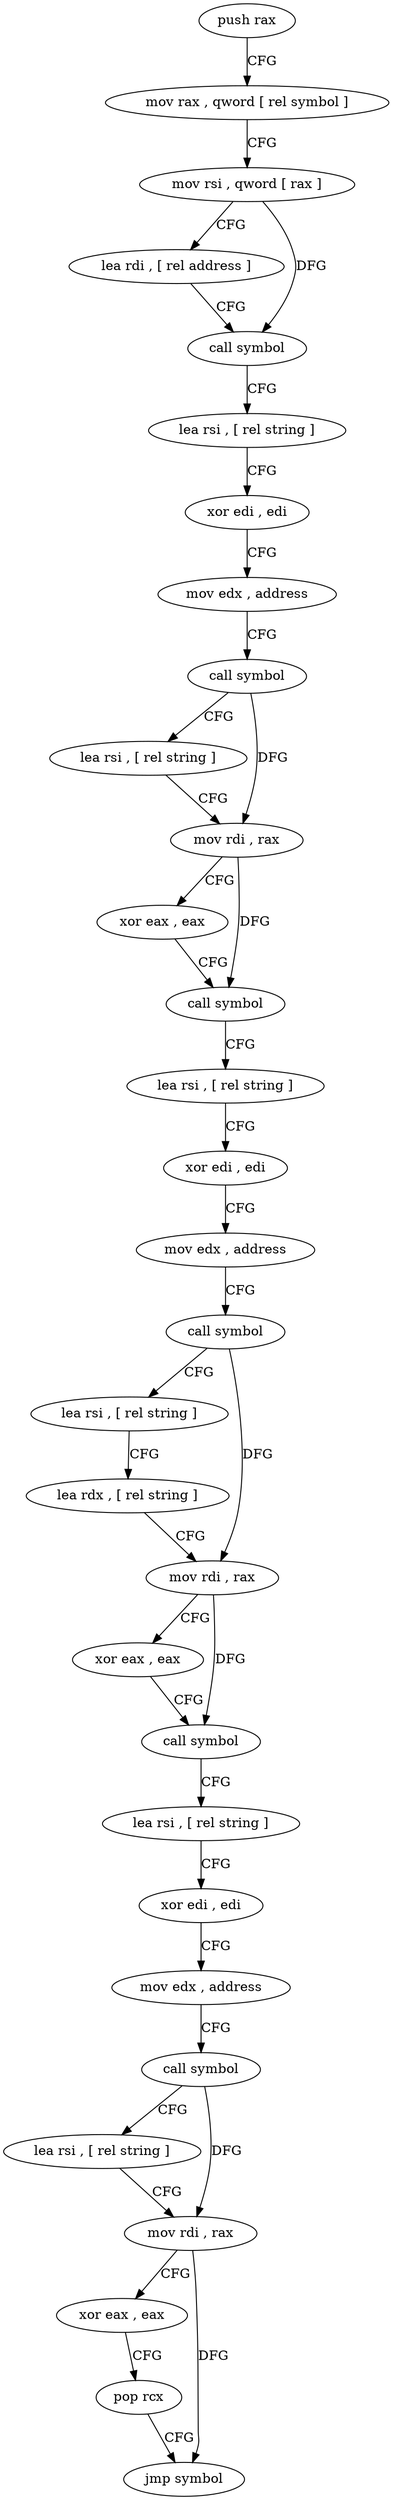 digraph "func" {
"259120" [label = "push rax" ]
"259121" [label = "mov rax , qword [ rel symbol ]" ]
"259128" [label = "mov rsi , qword [ rax ]" ]
"259131" [label = "lea rdi , [ rel address ]" ]
"259138" [label = "call symbol" ]
"259143" [label = "lea rsi , [ rel string ]" ]
"259150" [label = "xor edi , edi" ]
"259152" [label = "mov edx , address" ]
"259157" [label = "call symbol" ]
"259162" [label = "lea rsi , [ rel string ]" ]
"259169" [label = "mov rdi , rax" ]
"259172" [label = "xor eax , eax" ]
"259174" [label = "call symbol" ]
"259179" [label = "lea rsi , [ rel string ]" ]
"259186" [label = "xor edi , edi" ]
"259188" [label = "mov edx , address" ]
"259193" [label = "call symbol" ]
"259198" [label = "lea rsi , [ rel string ]" ]
"259205" [label = "lea rdx , [ rel string ]" ]
"259212" [label = "mov rdi , rax" ]
"259215" [label = "xor eax , eax" ]
"259217" [label = "call symbol" ]
"259222" [label = "lea rsi , [ rel string ]" ]
"259229" [label = "xor edi , edi" ]
"259231" [label = "mov edx , address" ]
"259236" [label = "call symbol" ]
"259241" [label = "lea rsi , [ rel string ]" ]
"259248" [label = "mov rdi , rax" ]
"259251" [label = "xor eax , eax" ]
"259253" [label = "pop rcx" ]
"259254" [label = "jmp symbol" ]
"259120" -> "259121" [ label = "CFG" ]
"259121" -> "259128" [ label = "CFG" ]
"259128" -> "259131" [ label = "CFG" ]
"259128" -> "259138" [ label = "DFG" ]
"259131" -> "259138" [ label = "CFG" ]
"259138" -> "259143" [ label = "CFG" ]
"259143" -> "259150" [ label = "CFG" ]
"259150" -> "259152" [ label = "CFG" ]
"259152" -> "259157" [ label = "CFG" ]
"259157" -> "259162" [ label = "CFG" ]
"259157" -> "259169" [ label = "DFG" ]
"259162" -> "259169" [ label = "CFG" ]
"259169" -> "259172" [ label = "CFG" ]
"259169" -> "259174" [ label = "DFG" ]
"259172" -> "259174" [ label = "CFG" ]
"259174" -> "259179" [ label = "CFG" ]
"259179" -> "259186" [ label = "CFG" ]
"259186" -> "259188" [ label = "CFG" ]
"259188" -> "259193" [ label = "CFG" ]
"259193" -> "259198" [ label = "CFG" ]
"259193" -> "259212" [ label = "DFG" ]
"259198" -> "259205" [ label = "CFG" ]
"259205" -> "259212" [ label = "CFG" ]
"259212" -> "259215" [ label = "CFG" ]
"259212" -> "259217" [ label = "DFG" ]
"259215" -> "259217" [ label = "CFG" ]
"259217" -> "259222" [ label = "CFG" ]
"259222" -> "259229" [ label = "CFG" ]
"259229" -> "259231" [ label = "CFG" ]
"259231" -> "259236" [ label = "CFG" ]
"259236" -> "259241" [ label = "CFG" ]
"259236" -> "259248" [ label = "DFG" ]
"259241" -> "259248" [ label = "CFG" ]
"259248" -> "259251" [ label = "CFG" ]
"259248" -> "259254" [ label = "DFG" ]
"259251" -> "259253" [ label = "CFG" ]
"259253" -> "259254" [ label = "CFG" ]
}
